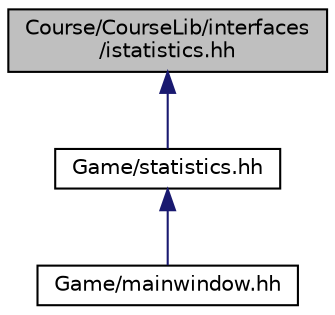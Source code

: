 digraph "Course/CourseLib/interfaces/istatistics.hh"
{
 // LATEX_PDF_SIZE
  edge [fontname="Helvetica",fontsize="10",labelfontname="Helvetica",labelfontsize="10"];
  node [fontname="Helvetica",fontsize="10",shape=record];
  Node1 [label="Course/CourseLib/interfaces\l/istatistics.hh",height=0.2,width=0.4,color="black", fillcolor="grey75", style="filled", fontcolor="black",tooltip="Defines an interface for scoring statistics."];
  Node1 -> Node2 [dir="back",color="midnightblue",fontsize="10",style="solid"];
  Node2 [label="Game/statistics.hh",height=0.2,width=0.4,color="black", fillcolor="white", style="filled",URL="$statistics_8hh.html",tooltip="Define Statistic class which is a storage for statistics of current game state."];
  Node2 -> Node3 [dir="back",color="midnightblue",fontsize="10",style="solid"];
  Node3 [label="Game/mainwindow.hh",height=0.2,width=0.4,color="black", fillcolor="white", style="filled",URL="$mainwindow_8hh_source.html",tooltip=" "];
}
